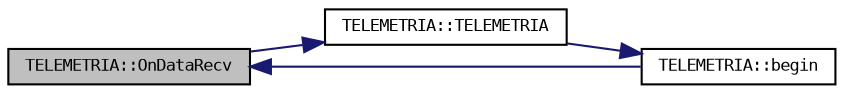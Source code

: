 digraph "TELEMETRIA::OnDataRecv"
{
  bgcolor="transparent";
  edge [fontname="DejaVuSansMono",fontsize="8",labelfontname="DejaVuSansMono",labelfontsize="8"];
  node [fontname="DejaVuSansMono",fontsize="8",shape=record];
  rankdir="LR";
  Node20 [label="TELEMETRIA::OnDataRecv",height=0.2,width=0.4,color="black", fillcolor="grey75", style="filled", fontcolor="black"];
  Node20 -> Node21 [color="midnightblue",fontsize="8",style="solid",fontname="DejaVuSansMono"];
  Node21 [label="TELEMETRIA::TELEMETRIA",height=0.2,width=0.4,color="black",URL="$classTELEMETRIA.html#ae47c01609eec8284a663dd66e0d7c632"];
  Node21 -> Node22 [color="midnightblue",fontsize="8",style="solid",fontname="DejaVuSansMono"];
  Node22 [label="TELEMETRIA::begin",height=0.2,width=0.4,color="black",URL="$classTELEMETRIA.html#a780be82ef9be2da12601a0ea7d10e647"];
  Node22 -> Node20 [color="midnightblue",fontsize="8",style="solid",fontname="DejaVuSansMono"];
}
